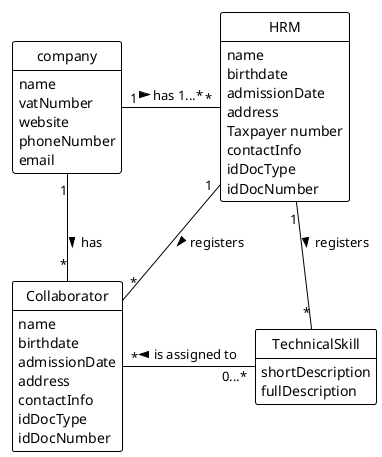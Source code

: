 @startuml
!theme plain

'left to right direction

hide methods
hide circle

class company{
         name
         vatNumber
         website
         phoneNumber
         email
}

class Collaborator {
     name
     birthdate
     admissionDate
     address
     contactInfo
     idDocType
     idDocNumber
}

class TechnicalSkill {
        shortDescription
        fullDescription
}

class HRM {
    name
    birthdate
    admissionDate
    address
    Taxpayer number
    contactInfo
    idDocType
    idDocNumber
}

company "1" - "*" HRM : has 1...* >
company "1" -- "*" Collaborator : has >
HRM "1" -- "*" TechnicalSkill : registers >
HRM "1" - "*" Collaborator : registers >
TechnicalSkill "0...*" -left "*" Collaborator : is assigned to >

@enduml